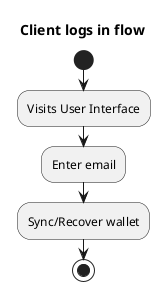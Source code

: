 @startuml
title "Client logs in flow"
|client|
start
:Visits User Interface;
:Enter email;
:Sync/Recover wallet;
stop
@enduml
